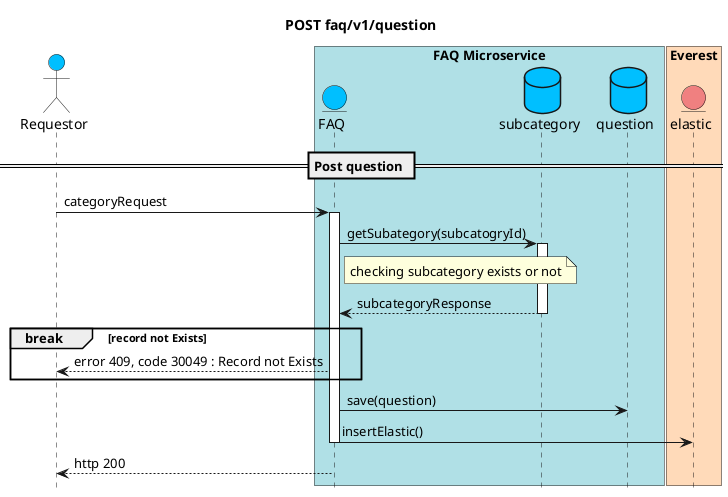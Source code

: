 

@startuml

  title  POST faq/v1/question

  '''''''''''''''''''''''''''''''''''''''''''''''''
  ' Define Diagram Participants
  ' http://plantuml.com/skinparam
  '''''''''''''''''''''''''''''''''''''''''''''''''

  actor Requestor as requestor #DeepSkyBlue
  box "FAQ Microservice" #PowderBlue
    entity "FAQ" as faq #DeepSkyBlue
    database "subcategory" as subcategory #DeepSkyBlue
    database "question" as question #DeepSkyBlue
    
  endbox

  box "Everest" #PeachPuff
    entity "elastic" as elastic #lightcoral
    ' entity "card" as card #lightcoral
  endbox


'box "Surrounding System" #PeachPuff
'     entity "ESB:ICS" as emas #lightcoral
'   endbox

  '''''''''''''''''''''''''''''''''''''''''''''''''
  ' Formatting Options
  '''''''''''''''''''''''''''''''''''''''''''''''''

  hide footbox
  'autonumber
  skinparam defaultFontName Comic Sans MS
  skinparam sequence {
  ParticipantFontSize 15
  ActorFontSize 15
  ArrowFontName Comic Sans MS
  ParticipantFontName Comic Sans MS
  }

  '''''''''''''''''''''''''''''''''''''''''''''''''
  ' Microservice Logic Goes Here
  '''''''''''''''''''''''''''''''''''''''''''''''''

  == Post question ==
 
requestor -> faq: categoryRequest
activate faq

  faq-> subcategory : getSubategory(subcatogryId)
  activate subcategory
  note right faq : checking subcategory exists or not
  subcategory --> faq : subcategoryResponse
  deactivate subcategory
  break record not Exists
    faq --> requestor : error 409, code 30049 : Record not Exists
  end break
 

    faq -> question : save(question)
    faq -> elastic : insertElastic()
 
 

deactivate faq
faq --> requestor : http 200

   
	

   

 
@endumlƒ˙